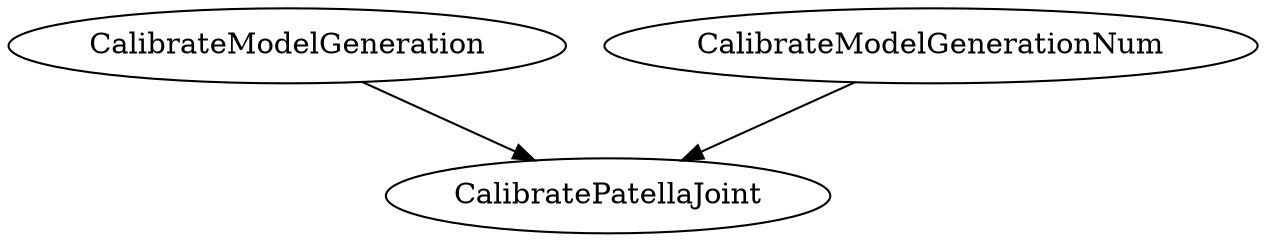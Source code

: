 /* Created by mdot for Matlab */
digraph m2html {
  CalibrateModelGeneration -> CalibratePatellaJoint;
  CalibrateModelGenerationNum -> CalibratePatellaJoint;

  CalibrateModelGeneration [URL="CalibrateModelGeneration.html"];
  CalibrateModelGenerationNum [URL="CalibrateModelGenerationNum.html"];
  CalibratePatellaJoint [URL="CalibratePatellaJoint.html"];
}